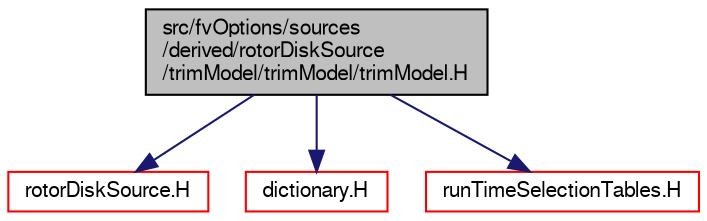 digraph "src/fvOptions/sources/derived/rotorDiskSource/trimModel/trimModel/trimModel.H"
{
  bgcolor="transparent";
  edge [fontname="FreeSans",fontsize="10",labelfontname="FreeSans",labelfontsize="10"];
  node [fontname="FreeSans",fontsize="10",shape=record];
  Node0 [label="src/fvOptions/sources\l/derived/rotorDiskSource\l/trimModel/trimModel/trimModel.H",height=0.2,width=0.4,color="black", fillcolor="grey75", style="filled", fontcolor="black"];
  Node0 -> Node1 [color="midnightblue",fontsize="10",style="solid",fontname="FreeSans"];
  Node1 [label="rotorDiskSource.H",height=0.2,width=0.4,color="red",URL="$a04715.html"];
  Node0 -> Node209 [color="midnightblue",fontsize="10",style="solid",fontname="FreeSans"];
  Node209 [label="dictionary.H",height=0.2,width=0.4,color="red",URL="$a08804.html"];
  Node0 -> Node143 [color="midnightblue",fontsize="10",style="solid",fontname="FreeSans"];
  Node143 [label="runTimeSelectionTables.H",height=0.2,width=0.4,color="red",URL="$a09266.html",tooltip="Macros to ease declaration of run-time selection tables. "];
}
